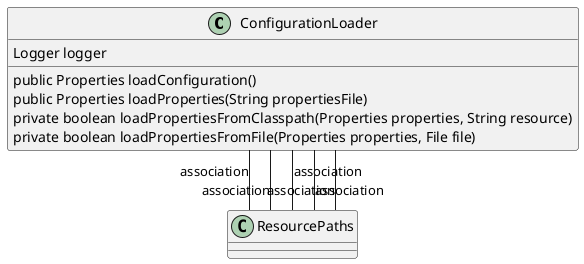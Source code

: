 @startuml
skinparam linetype Ortho
class ConfigurationLoader {
    Logger logger
    public Properties loadConfiguration()
    public Properties loadProperties(String propertiesFile)
    private boolean loadPropertiesFromClasspath(Properties properties, String resource)
    private boolean loadPropertiesFromFile(Properties properties, File file)
}
ConfigurationLoader -- ResourcePaths : association
ConfigurationLoader -- ResourcePaths : association
ConfigurationLoader -- ResourcePaths : association
ConfigurationLoader -- ResourcePaths : association
ConfigurationLoader -- ResourcePaths : association
@enduml
